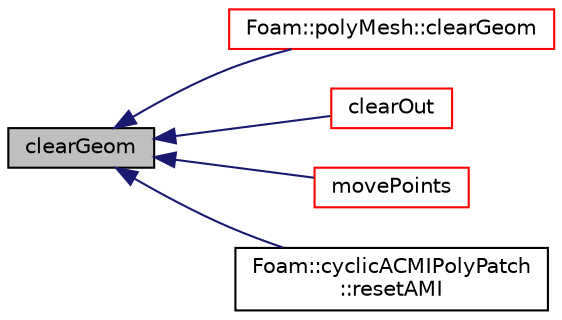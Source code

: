digraph "clearGeom"
{
  bgcolor="transparent";
  edge [fontname="Helvetica",fontsize="10",labelfontname="Helvetica",labelfontsize="10"];
  node [fontname="Helvetica",fontsize="10",shape=record];
  rankdir="LR";
  Node47155 [label="clearGeom",height=0.2,width=0.4,color="black", fillcolor="grey75", style="filled", fontcolor="black"];
  Node47155 -> Node47156 [dir="back",color="midnightblue",fontsize="10",style="solid",fontname="Helvetica"];
  Node47156 [label="Foam::polyMesh::clearGeom",height=0.2,width=0.4,color="red",URL="$a28565.html#a499a7f858dc495c47b618e168fec6372",tooltip="Clear geometry. "];
  Node47155 -> Node49056 [dir="back",color="midnightblue",fontsize="10",style="solid",fontname="Helvetica"];
  Node49056 [label="clearOut",height=0.2,width=0.4,color="red",URL="$a28685.html#af320697688df08f1438d37a86bcaf25d",tooltip="Clear all geometry and addressing unnecessary for CFD. "];
  Node47155 -> Node49061 [dir="back",color="midnightblue",fontsize="10",style="solid",fontname="Helvetica"];
  Node49061 [label="movePoints",height=0.2,width=0.4,color="red",URL="$a28685.html#acd973cbaa6d78152b8522609d87bd8c8",tooltip="Move points, returns volumes swept by faces in motion. "];
  Node47155 -> Node49063 [dir="back",color="midnightblue",fontsize="10",style="solid",fontname="Helvetica"];
  Node49063 [label="Foam::cyclicACMIPolyPatch\l::resetAMI",height=0.2,width=0.4,color="black",URL="$a26057.html#a8137f810e4a5638bd9eaaa9c7d7132b8",tooltip="Reset the AMI interpolator. "];
}
